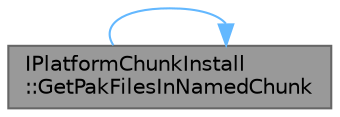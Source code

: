 digraph "IPlatformChunkInstall::GetPakFilesInNamedChunk"
{
 // INTERACTIVE_SVG=YES
 // LATEX_PDF_SIZE
  bgcolor="transparent";
  edge [fontname=Helvetica,fontsize=10,labelfontname=Helvetica,labelfontsize=10];
  node [fontname=Helvetica,fontsize=10,shape=box,height=0.2,width=0.4];
  rankdir="LR";
  Node1 [id="Node000001",label="IPlatformChunkInstall\l::GetPakFilesInNamedChunk",height=0.2,width=0.4,color="gray40", fillcolor="grey60", style="filled", fontcolor="black",tooltip="Get the list of pak files in the given named chunk."];
  Node1 -> Node1 [id="edge1_Node000001_Node000001",color="steelblue1",style="solid",tooltip=" "];
}
